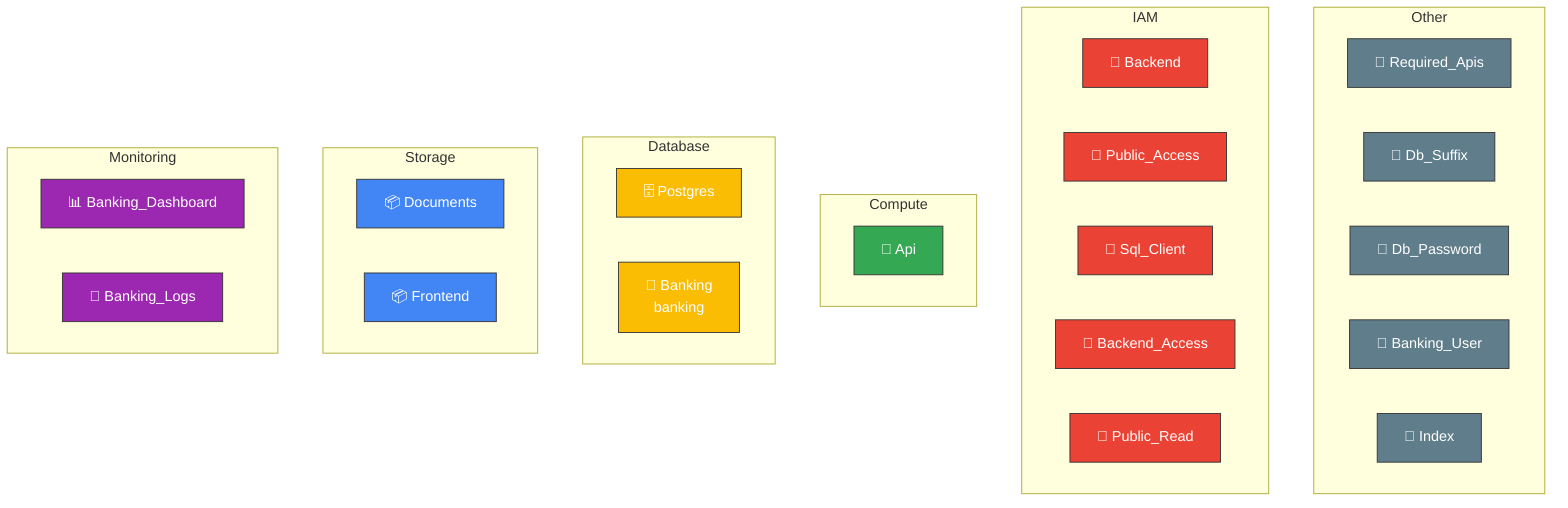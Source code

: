 graph TB

    subgraph Other
        google_project_service_required_apis[🔧 Required_Apis]
        random_id_db_suffix[🔧 Db_Suffix]
        random_password_db_password[🔧 Db_Password]
        google_sql_user_banking_user[🔧 Banking_User]
        google_storage_bucket_object_index[🔧 Index]
    end

    subgraph IAM
        google_service_account_backend[👤 Backend]
        google_cloud_run_service_iam_member_public_access[🔧 Public_Access]
        google_project_iam_member_sql_client[🔧 Sql_Client]
        google_storage_bucket_iam_member_backend_access[🔧 Backend_Access]
        google_storage_bucket_iam_member_public_read[🔧 Public_Read]
    end

    subgraph Compute
        google_cloud_run_service_api[🚀 Api]
    end

    subgraph Database
        google_sql_database_instance_postgres[🗄️ Postgres]
        google_sql_database_banking[💾 Banking<br/>banking]
    end

    subgraph Storage
        google_storage_bucket_documents[📦 Documents]
        google_storage_bucket_frontend[📦 Frontend]
    end

    subgraph Monitoring
        google_monitoring_dashboard_banking_dashboard[📊 Banking_Dashboard]
        google_logging_project_sink_banking_logs[📝 Banking_Logs]
    end

    %% Dependencies

    %% Styling
    style google_project_service_required_apis fill:#607d8b,stroke:#333,color:#fff
    style google_service_account_backend fill:#ea4335,stroke:#333,color:#fff
    style google_cloud_run_service_api fill:#34a853,stroke:#333,color:#fff
    style google_cloud_run_service_iam_member_public_access fill:#ea4335,stroke:#333,color:#fff
    style google_project_iam_member_sql_client fill:#ea4335,stroke:#333,color:#fff
    style random_id_db_suffix fill:#607d8b,stroke:#333,color:#fff
    style google_sql_database_instance_postgres fill:#fbbc04,stroke:#333,color:#fff
    style google_sql_database_banking fill:#fbbc04,stroke:#333,color:#fff
    style random_password_db_password fill:#607d8b,stroke:#333,color:#fff
    style google_sql_user_banking_user fill:#607d8b,stroke:#333,color:#fff
    style google_storage_bucket_documents fill:#4285f4,stroke:#333,color:#fff
    style google_storage_bucket_iam_member_backend_access fill:#ea4335,stroke:#333,color:#fff
    style google_storage_bucket_frontend fill:#4285f4,stroke:#333,color:#fff
    style google_storage_bucket_iam_member_public_read fill:#ea4335,stroke:#333,color:#fff
    style google_storage_bucket_object_index fill:#607d8b,stroke:#333,color:#fff
    style google_monitoring_dashboard_banking_dashboard fill:#9c27b0,stroke:#333,color:#fff
    style google_logging_project_sink_banking_logs fill:#9c27b0,stroke:#333,color:#fff